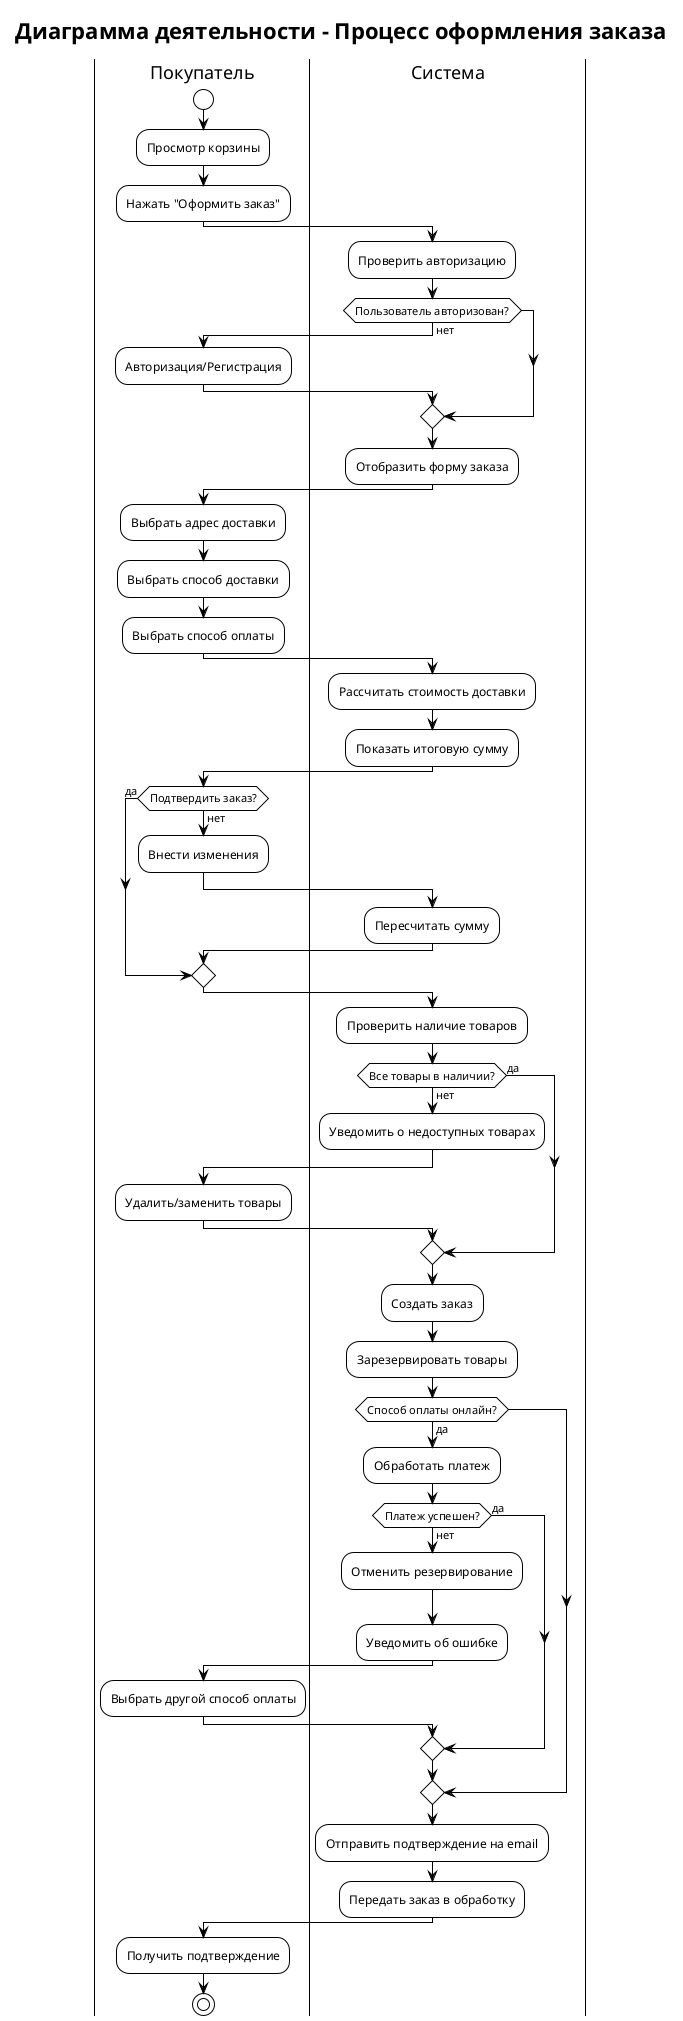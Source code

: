 @startuml ActivityDiagram_OrderProcessing
!theme plain
title Диаграмма деятельности - Процесс оформления заказа

|Покупатель|
start
:Просмотр корзины;
:Нажать "Оформить заказ";

|Система|
:Проверить авторизацию;
if (Пользователь авторизован?) then (нет)
  |Покупатель|
  :Авторизация/Регистрация;
  |Система|
endif

:Отобразить форму заказа;

|Покупатель|
:Выбрать адрес доставки;
:Выбрать способ доставки;
:Выбрать способ оплаты;

|Система|
:Рассчитать стоимость доставки;
:Показать итоговую сумму;

|Покупатель|
if (Подтвердить заказ?) then (нет)
  :Внести изменения;
  |Система|
  :Пересчитать сумму;
else (да)
endif

|Система|
:Проверить наличие товаров;
if (Все товары в наличии?) then (нет)
  :Уведомить о недоступных товарах;
  |Покупатель|
  :Удалить/заменить товары;
  |Система|
else (да)
endif

:Создать заказ;
:Зарезервировать товары;

if (Способ оплаты онлайн?) then (да)
  :Обработать платеж;
  if (Платеж успешен?) then (нет)
    :Отменить резервирование;
    :Уведомить об ошибке;
    |Покупатель|
    :Выбрать другой способ оплаты;
    |Система|
  else (да)
  endif
endif

:Отправить подтверждение на email;
:Передать заказ в обработку;

|Покупатель|
:Получить подтверждение;
stop

@enduml
